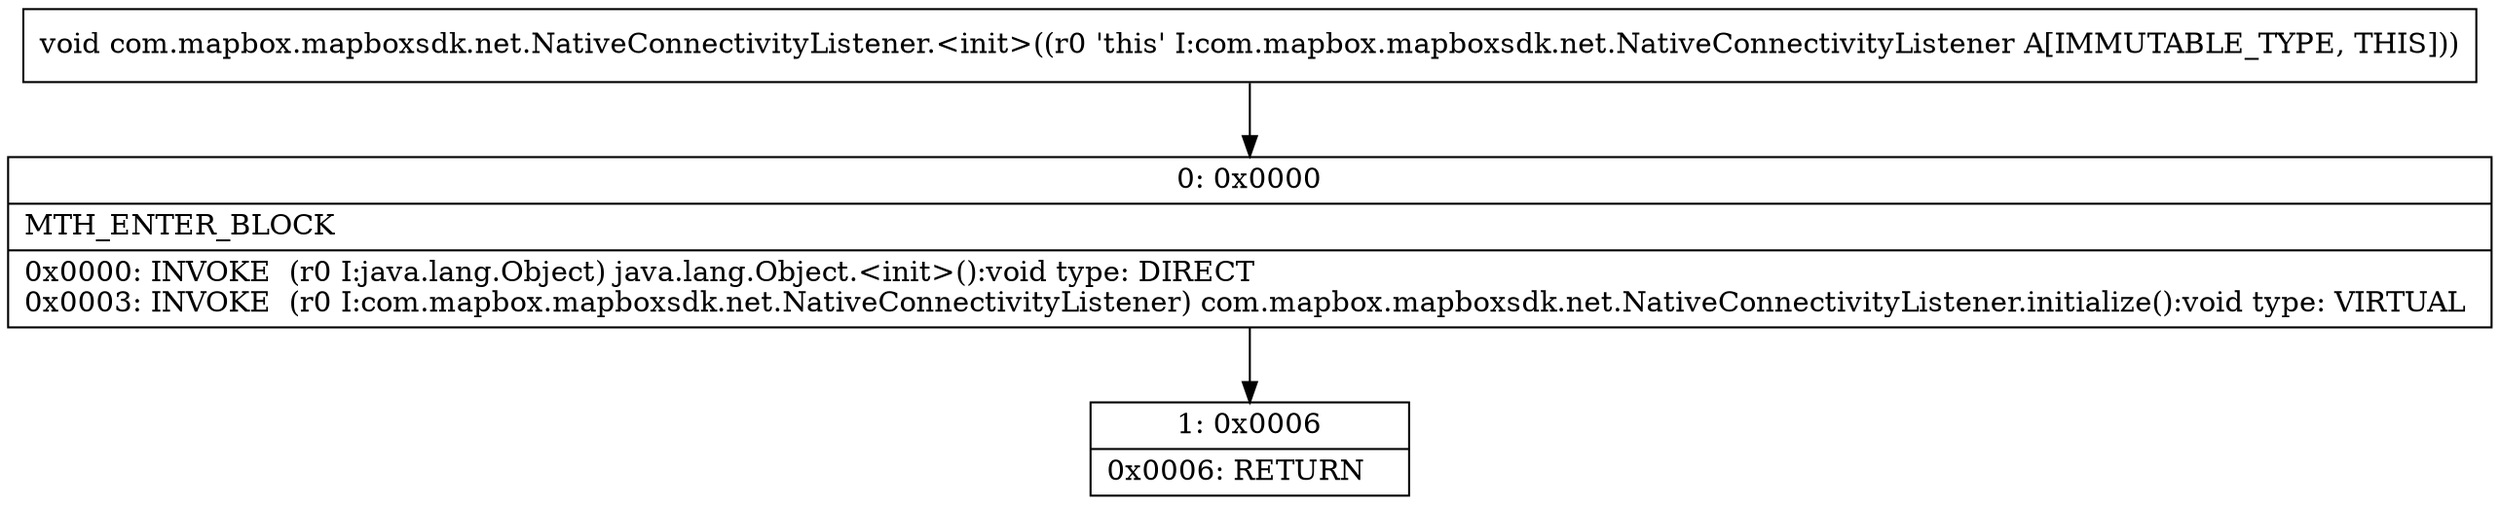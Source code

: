 digraph "CFG forcom.mapbox.mapboxsdk.net.NativeConnectivityListener.\<init\>()V" {
Node_0 [shape=record,label="{0\:\ 0x0000|MTH_ENTER_BLOCK\l|0x0000: INVOKE  (r0 I:java.lang.Object) java.lang.Object.\<init\>():void type: DIRECT \l0x0003: INVOKE  (r0 I:com.mapbox.mapboxsdk.net.NativeConnectivityListener) com.mapbox.mapboxsdk.net.NativeConnectivityListener.initialize():void type: VIRTUAL \l}"];
Node_1 [shape=record,label="{1\:\ 0x0006|0x0006: RETURN   \l}"];
MethodNode[shape=record,label="{void com.mapbox.mapboxsdk.net.NativeConnectivityListener.\<init\>((r0 'this' I:com.mapbox.mapboxsdk.net.NativeConnectivityListener A[IMMUTABLE_TYPE, THIS])) }"];
MethodNode -> Node_0;
Node_0 -> Node_1;
}

